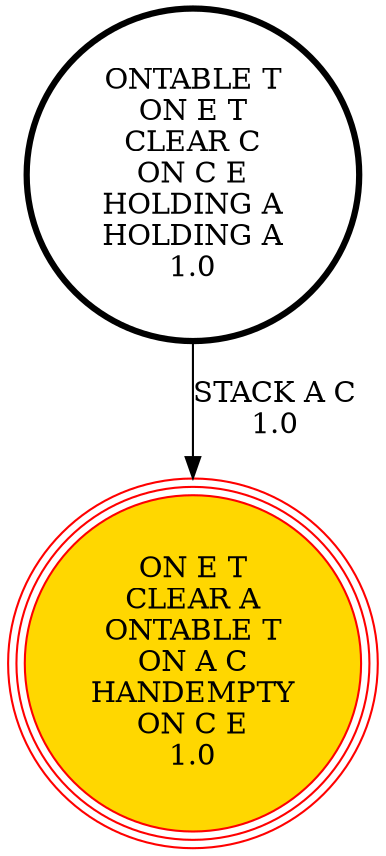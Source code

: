 digraph {
"ONTABLE T\nON E T\nCLEAR C\nON C E\nHOLDING A\nHOLDING A\n1.0\n" -> "ON E T\nCLEAR A\nONTABLE T\nON A C\nHANDEMPTY\nON C E\n1.0\n"[label="STACK A C\n1.0\n"];
"ON E T\nCLEAR A\nONTABLE T\nON A C\nHANDEMPTY\nON C E\n1.0\n" [shape=circle, style=filled color=red, fillcolor=gold, peripheries=3];
"ONTABLE T\nON E T\nCLEAR C\nON C E\nHOLDING A\nHOLDING A\n1.0\n" [shape=circle, penwidth=3];
"ON E T\nCLEAR A\nONTABLE T\nON A C\nHANDEMPTY\nON C E\n1.0\n" [shape=circle, style=filled color=red, fillcolor=gold, peripheries=3];
}

